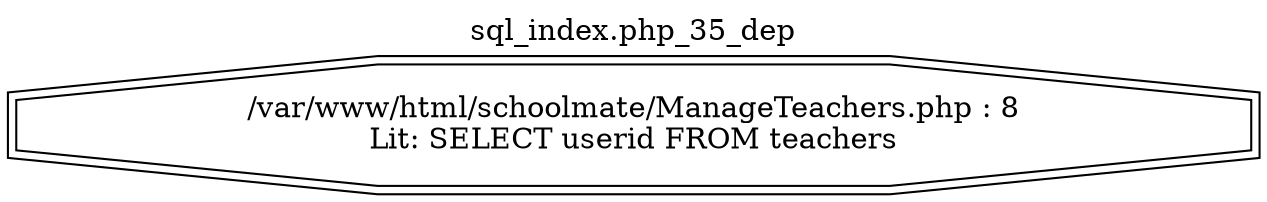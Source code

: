 digraph cfg {
  label="sql_index.php_35_dep";
  labelloc=t;
  n1 [shape=doubleoctagon, label="/var/www/html/schoolmate/ManageTeachers.php : 8\nLit: SELECT userid FROM teachers\n"];
}

